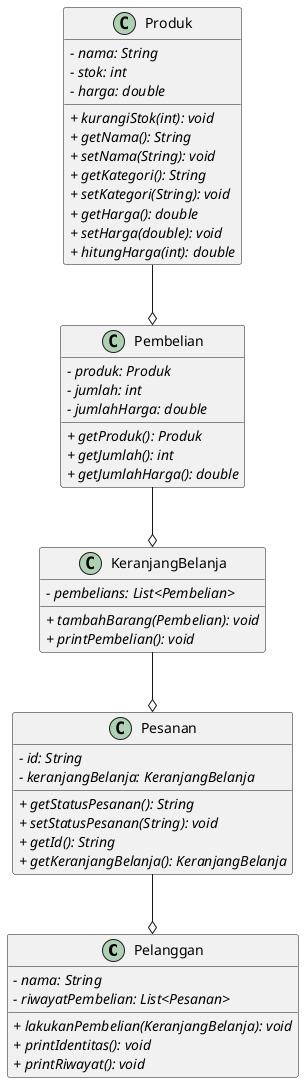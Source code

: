 @startuml
class Pelanggan {
    ====- nama: String
    ====- riwayatPembelian: List<Pesanan>
    ====+ lakukanPembelian(KeranjangBelanja): void
    ====+ printIdentitas(): void
    ====+ printRiwayat(): void
}

class KeranjangBelanja {
    ====- pembelians: List<Pembelian>
    ====+ tambahBarang(Pembelian): void
    ====+ printPembelian(): void
}

class Pesanan {
    ====- id: String
    ====- keranjangBelanja: KeranjangBelanja
    ====+ getStatusPesanan(): String
    ====+ setStatusPesanan(String): void
    ====+ getId(): String
    ====+ getKeranjangBelanja(): KeranjangBelanja
}

class Pembelian {
    ====- produk: Produk
    ====- jumlah: int
    ====- jumlahHarga: double
    ====+ getProduk(): Produk
    ====+ getJumlah(): int
    ====+ getJumlahHarga(): double
}

class Produk {
    ====- nama: String
    ====- stok: int
    ====- harga: double
    ====+ kurangiStok(int): void
    ====+ getNama(): String
    ====+ setNama(String): void
    ====+ getKategori(): String
    ====+ setKategori(String): void
    ====+ getHarga(): double
    ====+ setHarga(double): void
    ====+ hitungHarga(int): double
}

Produk --o Pembelian
Pembelian --o  KeranjangBelanja
KeranjangBelanja --o Pesanan
Pesanan --o Pelanggan

@enduml
